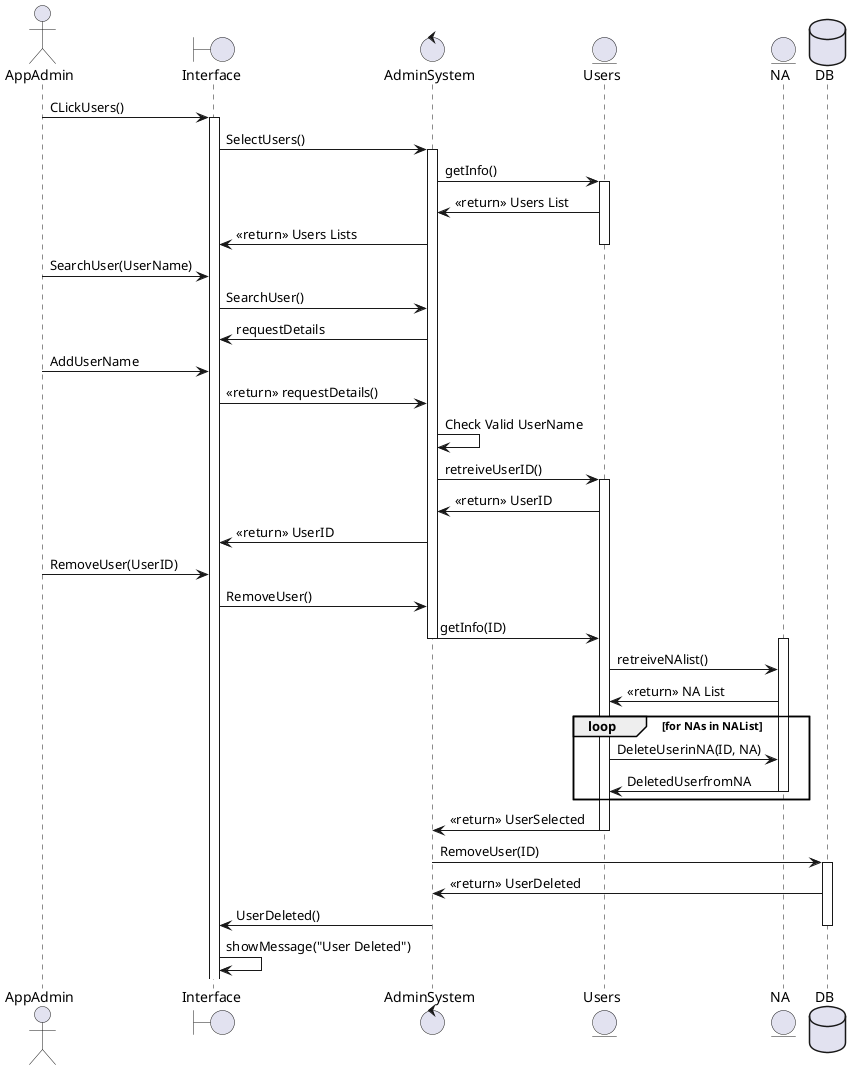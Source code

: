 @startuml
actor AppAdmin
boundary Interface
control AdminSystem
entity Users
entity NA
database DB

AppAdmin -> Interface: CLickUsers()
activate Interface
Interface -> AdminSystem: SelectUsers()
activate AdminSystem
AdminSystem -> Users: getInfo()
activate Users
Users -> AdminSystem: <<return>> Users List
AdminSystem -> Interface: <<return>> Users Lists
deactivate Users

AppAdmin -> Interface: SearchUser(UserName)
Interface -> AdminSystem: SearchUser()
AdminSystem -> Interface: requestDetails

AppAdmin -> Interface: AddUserName
Interface -> AdminSystem: <<return>> requestDetails()
AdminSystem -> AdminSystem: Check Valid UserName

AdminSystem -> Users: retreiveUserID()
activate Users
Users -> AdminSystem: <<return>> UserID

AdminSystem -> Interface : <<return>> UserID
AppAdmin -> Interface: RemoveUser(UserID)
Interface -> AdminSystem: RemoveUser()
AdminSystem -> Users: getInfo(ID)
deactivate AdminSystem

activate NA
Users -> NA: retreiveNAlist()
NA -> Users: <<return>> NA List
loop for NAs in NAList
Users -> NA: DeleteUserinNA(ID, NA)
Users <- NA: DeletedUserfromNA
deactivate NA
end

activate AdminSystem
Users -> AdminSystem: <<return>> UserSelected
deactivate Users
AdminSystem -> DB: RemoveUser(ID)
activate DB
DB -> AdminSystem: <<return>> UserDeleted
AdminSystem -> Interface: UserDeleted()
deactivate DB
deactivate AdminSystem
Interface -> Interface: showMessage("User Deleted")
@enduml
